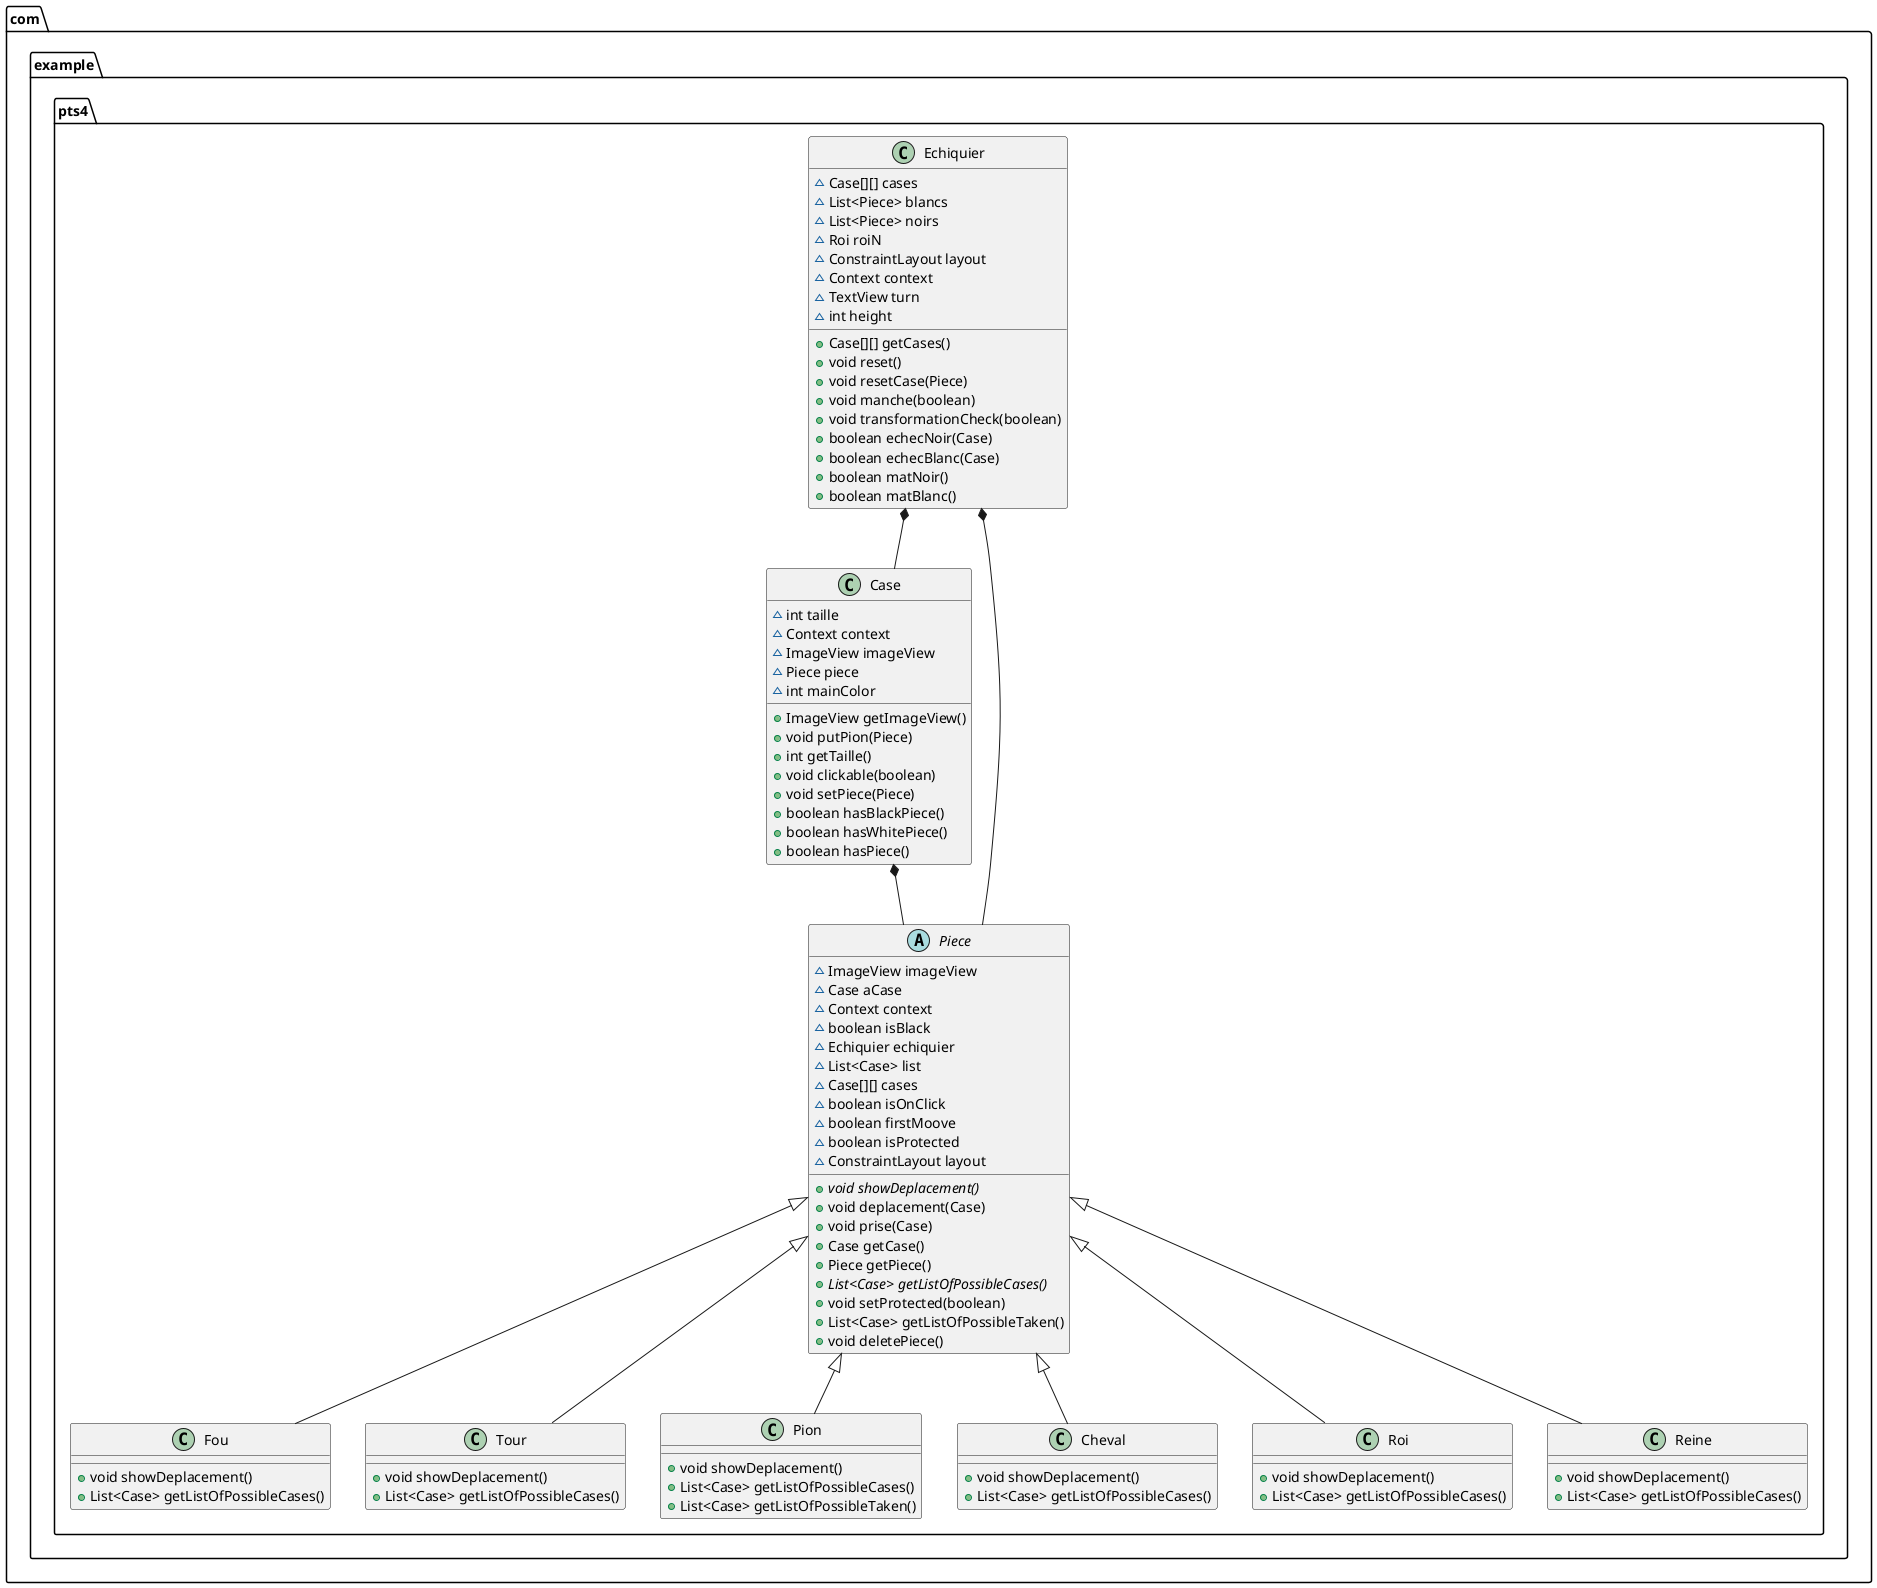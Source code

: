 
@startuml
class com.example.pts4.Fou {
+ void showDeplacement()
+ List<Case> getListOfPossibleCases()
}

class com.example.pts4.Tour {
+ void showDeplacement()
+ List<Case> getListOfPossibleCases()
}
class com.example.pts4.Case {
~ int taille
~ Context context
~ ImageView imageView
~ Piece piece
~ int mainColor
+ ImageView getImageView()
+ void putPion(Piece)
+ int getTaille()
+ void clickable(boolean)
+ void setPiece(Piece)
+ boolean hasBlackPiece()
+ boolean hasWhitePiece()
+ boolean hasPiece()
}

class com.example.pts4.Pion {
+ void showDeplacement()
+ List<Case> getListOfPossibleCases()
+ List<Case> getListOfPossibleTaken()
}
abstract class com.example.pts4.Piece {
~ ImageView imageView
~ Case aCase
~ Context context
~ boolean isBlack
~ Echiquier echiquier
~ List<Case> list
~ Case[][] cases
~ boolean isOnClick
~ boolean firstMoove
~ boolean isProtected
~ ConstraintLayout layout
+ {abstract}void showDeplacement()
+ void deplacement(Case)
+ void prise(Case)
+ Case getCase()
+ Piece getPiece()
+ {abstract}List<Case> getListOfPossibleCases()
+ void setProtected(boolean)
+ List<Case> getListOfPossibleTaken()
+ void deletePiece()
}
class com.example.pts4.Cheval {
+ void showDeplacement()
+ List<Case> getListOfPossibleCases()
}
class com.example.pts4.Echiquier {
~ Case[][] cases
~ List<Piece> blancs
~ List<Piece> noirs
~ Roi roiN
~ ConstraintLayout layout
~ Context context
~ TextView turn
~ int height
+ Case[][] getCases()
+ void reset()
+ void resetCase(Piece)
+ void manche(boolean)
+ void transformationCheck(boolean)
+ boolean echecNoir(Case)
+ boolean echecBlanc(Case)
+ boolean matNoir()
+ boolean matBlanc()
}
class com.example.pts4.Roi {
+ void showDeplacement()
+ List<Case> getListOfPossibleCases()
}
class com.example.pts4.Reine {
+ void showDeplacement()
+ List<Case> getListOfPossibleCases()
}


com.example.pts4.Piece <|-- com.example.pts4.Fou
com.example.pts4.Piece <|-- com.example.pts4.Tour
com.example.pts4.Piece <|-- com.example.pts4.Pion
com.example.pts4.Piece <|-- com.example.pts4.Cheval
com.example.pts4.Piece <|-- com.example.pts4.Roi
com.example.pts4.Piece <|-- com.example.pts4.Reine

com.example.pts4.Echiquier *-- com.example.pts4.Case
com.example.pts4.Echiquier *-- com.example.pts4.Piece
com.example.pts4.Case *-- com.example.pts4.Piece

@enduml
